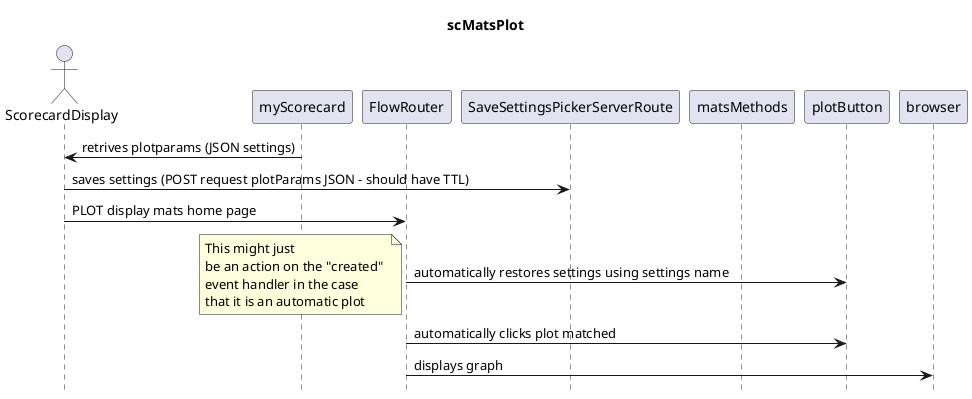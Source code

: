 
@startuml scMatsPlot
title scMatsPlot
hide footbox
actor       ScorecardDisplay as scorecard
participant myScorecard as scData
participant FlowRouter as froute
participant SaveSettingsPickerServerRoute as ssroute
participant matsMethods as matsMethods
participant plotButton  as plot
scorecard<-scData: retrives plotparams (JSON settings)
scorecard->ssroute: saves settings (POST request plotParams JSON - should have TTL)
scorecard->froute: PLOT display mats home page
froute->plot: automatically restores settings using settings name
note left: This might just \nbe an action on the "created" \nevent handler in the case \nthat it is an automatic plot
froute->plot: automatically clicks plot matched
froute->browser: displays graph
